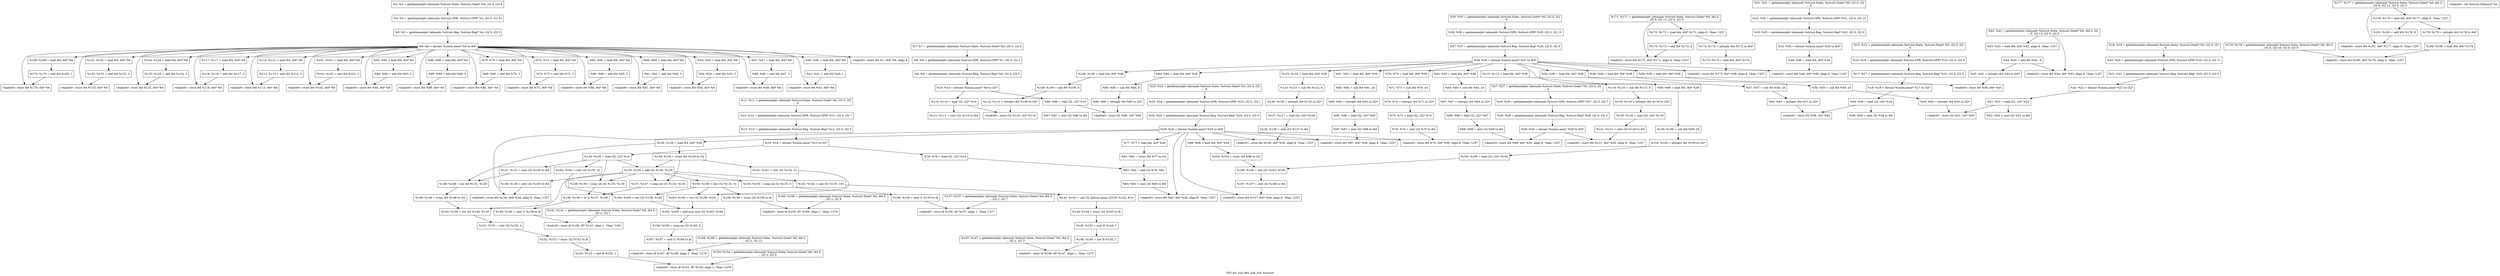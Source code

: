 digraph "CFG for 'sub_660_add_sub' function" {
	label="CFG for 'sub_660_add_sub' function";

	Node0x55e9b0e91bb8 [shape=record,label="{%3:  %3 = getelementptr inbounds %struct.State, %struct.State* %0, i32 0, i32 6}"];
	Node0x55e9b0e91bb8 -> Node0x55e9b0e91c58;
	Node0x55e9b0e91c58 [shape=record,label="{%4:  %4 = getelementptr inbounds %struct.GPR, %struct.GPR* %3, i32 0, i32 33}"];
	Node0x55e9b0e91c58 -> Node0x55e9b0e91d48;
	Node0x55e9b0e91d48 [shape=record,label="{%5:  %5 = getelementptr inbounds %struct.Reg, %struct.Reg* %4, i32 0, i32 0}"];
	Node0x55e9b0e91d48 -> Node0x55e9b0e91b28;
	Node0x55e9b0e91b28 [shape=record,label="{%6:  %6 = bitcast %union.anon* %5 to i64*}"];
	Node0x55e9b0e91b28 -> Node0x55e9b0e9eb70;
	Node0x55e9b0e91b28 -> Node0x55e9b0e9ea78;
	Node0x55e9b0e91b28 -> Node0x55e9b0e9ab60;
	Node0x55e9b0e91b28 -> Node0x55e9b0e9aa68;
	Node0x55e9b0e91b28 -> Node0x55e9b0e9cc50;
	Node0x55e9b0e91b28 -> Node0x55e9b0e9cb58;
	Node0x55e9b0e91b28 -> Node0x55e9b0e9c870;
	Node0x55e9b0e91b28 -> Node0x55e9b0e9c778;
	Node0x55e9b0e91b28 -> Node0x55e9b0e9c550;
	Node0x55e9b0e91b28 -> Node0x55e9b0e9c458;
	Node0x55e9b0e91b28 -> Node0x55e9b0e9bfd0;
	Node0x55e9b0e91b28 -> Node0x55e9b0e9bed8;
	Node0x55e9b0e91b28 -> Node0x55e9b0e9bb90;
	Node0x55e9b0e91b28 -> Node0x55e9b0e9ba98;
	Node0x55e9b0e91b28 -> Node0x55e9b0e9b870;
	Node0x55e9b0e91b28 -> Node0x55e9b0e9b778;
	Node0x55e9b0e91b28 -> Node0x55e9b0e9b3b0;
	Node0x55e9b0e91b28 -> Node0x55e9b0e9b2b8;
	Node0x55e9b0e91b28 -> Node0x55e9b0e9aff0;
	Node0x55e9b0e91b28 -> Node0x55e9b0e9aef8;
	Node0x55e9b0e91b28 -> Node0x55e9b0e995a0;
	Node0x55e9b0e91b28 -> Node0x55e9b0e994a8;
	Node0x55e9b0e91b28 -> Node0x55e9b0e9a6a0;
	Node0x55e9b0e91b28 -> Node0x55e9b0e9a5a8;
	Node0x55e9b0e91b28 -> Node0x55e9b0e9a2c0;
	Node0x55e9b0e91b28 -> Node0x55e9b0e9a1c8;
	Node0x55e9b0e91b28 -> Node0x55e9b0e99f40;
	Node0x55e9b0e91b28 -> Node0x55e9b0e99e48;
	Node0x55e9b0e91b28 -> Node0x55e9b0e99a50;
	Node0x55e9b0e91b28 -> Node0x55e9b0e99958;
	Node0x55e9b0e91b28 -> Node0x55e9b0e91dd0;
	Node0x55e9b0e91dd0 [shape=record,label="{\<badref\>:  store i64 %1, i64* %6, align 8}"];
	Node0x55e9b0e91e68 [shape=record,label="{%7:  %7 = getelementptr inbounds %struct.State, %struct.State* %0, i32 0, i32 6}"];
	Node0x55e9b0e91e68 -> Node0x55e9b0e91f08;
	Node0x55e9b0e91f08 [shape=record,label="{%8:  %8 = getelementptr inbounds %struct.GPR, %struct.GPR* %7, i32 0, i32 1}"];
	Node0x55e9b0e91f08 -> Node0x55e9b0e92038;
	Node0x55e9b0e92038 [shape=record,label="{%9:  %9 = getelementptr inbounds %struct.Reg, %struct.Reg* %8, i32 0, i32 0}"];
	Node0x55e9b0e92038 -> Node0x55e9b0e920a8;
	Node0x55e9b0e920a8 [shape=record,label="{%10:  %10 = bitcast %union.anon* %9 to i32*}"];
	Node0x55e9b0e920a8 -> Node0x55e9b0e9c398;
	Node0x55e9b0e920a8 -> Node0x55e9b0e9b6b8;
	Node0x55e9b0e92138 [shape=record,label="{%11:  %11 = getelementptr inbounds %struct.State, %struct.State* %0, i32 0, i32\l... 6}"];
	Node0x55e9b0e92138 -> Node0x55e9b0e921d8;
	Node0x55e9b0e921d8 [shape=record,label="{%12:  %12 = getelementptr inbounds %struct.GPR, %struct.GPR* %11, i32 0, i32 7}"];
	Node0x55e9b0e921d8 -> Node0x55e9b0e92278;
	Node0x55e9b0e92278 [shape=record,label="{%13:  %13 = getelementptr inbounds %struct.Reg, %struct.Reg* %12, i32 0, i32 0}"];
	Node0x55e9b0e92278 -> Node0x55e9b0e922e8;
	Node0x55e9b0e922e8 [shape=record,label="{%14:  %14 = bitcast %union.anon* %13 to i32*}"];
	Node0x55e9b0e922e8 -> Node0x55e9b0e9a9a8;
	Node0x55e9b0e922e8 -> Node0x55e9b0e9b258;
	Node0x55e9b0e92378 [shape=record,label="{%15:  %15 = getelementptr inbounds %struct.State, %struct.State* %0, i32 0, i32\l... 6}"];
	Node0x55e9b0e92378 -> Node0x55e9b0e92418;
	Node0x55e9b0e92418 [shape=record,label="{%16:  %16 = getelementptr inbounds %struct.GPR, %struct.GPR* %15, i32 0, i32 9}"];
	Node0x55e9b0e92418 -> Node0x55e9b0e925c8;
	Node0x55e9b0e925c8 [shape=record,label="{%17:  %17 = getelementptr inbounds %struct.Reg, %struct.Reg* %16, i32 0, i32 0}"];
	Node0x55e9b0e925c8 -> Node0x55e9b0e92638;
	Node0x55e9b0e92638 [shape=record,label="{%18:  %18 = bitcast %union.anon* %17 to i32*}"];
	Node0x55e9b0e92638 -> Node0x55e9b0e9a4e8;
	Node0x55e9b0e926c8 [shape=record,label="{%19:  %19 = getelementptr inbounds %struct.State, %struct.State* %0, i32 0, i32\l... 6}"];
	Node0x55e9b0e926c8 -> Node0x55e9b0e98dd8;
	Node0x55e9b0e98dd8 [shape=record,label="{%20:  %20 = getelementptr inbounds %struct.GPR, %struct.GPR* %19, i32 0, i32 11}"];
	Node0x55e9b0e98dd8 -> Node0x55e9b0e98e78;
	Node0x55e9b0e98e78 [shape=record,label="{%21:  %21 = getelementptr inbounds %struct.Reg, %struct.Reg* %20, i32 0, i32 0}"];
	Node0x55e9b0e98e78 -> Node0x55e9b0e91f78;
	Node0x55e9b0e91f78 [shape=record,label="{%22:  %22 = bitcast %union.anon* %21 to i32*}"];
	Node0x55e9b0e91f78 -> Node0x55e9b0e9a108;
	Node0x55e9b0e98f18 [shape=record,label="{%23:  %23 = getelementptr inbounds %struct.State, %struct.State* %0, i32 0, i32\l... 6}"];
	Node0x55e9b0e98f18 -> Node0x55e9b0e98fb8;
	Node0x55e9b0e98fb8 [shape=record,label="{%24:  %24 = getelementptr inbounds %struct.GPR, %struct.GPR* %23, i32 0, i32 1}"];
	Node0x55e9b0e98fb8 -> Node0x55e9b0e99058;
	Node0x55e9b0e99058 [shape=record,label="{%25:  %25 = getelementptr inbounds %struct.Reg, %struct.Reg* %24, i32 0, i32 0}"];
	Node0x55e9b0e99058 -> Node0x55e9b0e990c8;
	Node0x55e9b0e990c8 [shape=record,label="{%26:  %26 = bitcast %union.anon* %25 to i64*}"];
	Node0x55e9b0e990c8 -> Node0x55e9b0e9d660;
	Node0x55e9b0e990c8 -> Node0x55e9b0e9a948;
	Node0x55e9b0e990c8 -> Node0x55e9b0e9a8e0;
	Node0x55e9b0e990c8 -> Node0x55e9b0e9c250;
	Node0x55e9b0e990c8 -> Node0x55e9b0e9bd98;
	Node0x55e9b0e990c8 -> Node0x55e9b0e9bd30;
	Node0x55e9b0e990c8 -> Node0x55e9b0e9b570;
	Node0x55e9b0e990c8 -> Node0x55e9b0e9b1f8;
	Node0x55e9b0e990c8 -> Node0x55e9b0e9b190;
	Node0x55e9b0e99158 [shape=record,label="{%27:  %27 = getelementptr inbounds %struct.State, %struct.State* %0, i32 0, i32\l... 6}"];
	Node0x55e9b0e99158 -> Node0x55e9b0e991f8;
	Node0x55e9b0e991f8 [shape=record,label="{%28:  %28 = getelementptr inbounds %struct.GPR, %struct.GPR* %27, i32 0, i32 7}"];
	Node0x55e9b0e991f8 -> Node0x55e9b0e99298;
	Node0x55e9b0e99298 [shape=record,label="{%29:  %29 = getelementptr inbounds %struct.Reg, %struct.Reg* %28, i32 0, i32 0}"];
	Node0x55e9b0e99298 -> Node0x55e9b0e99308;
	Node0x55e9b0e99308 [shape=record,label="{%30:  %30 = bitcast %union.anon* %29 to i64*}"];
	Node0x55e9b0e99308 -> Node0x55e9b0e9ca10;
	Node0x55e9b0e99308 -> Node0x55e9b0e9adb0;
	Node0x55e9b0e99398 [shape=record,label="{%31:  %31 = getelementptr inbounds %struct.State, %struct.State* %0, i32 0, i32\l... 6}"];
	Node0x55e9b0e99398 -> Node0x55e9b0e99438;
	Node0x55e9b0e99438 [shape=record,label="{%32:  %32 = getelementptr inbounds %struct.GPR, %struct.GPR* %31, i32 0, i32 13}"];
	Node0x55e9b0e99438 -> Node0x55e9b0e924b8;
	Node0x55e9b0e924b8 [shape=record,label="{%33:  %33 = getelementptr inbounds %struct.Reg, %struct.Reg* %32, i32 0, i32 0}"];
	Node0x55e9b0e924b8 -> Node0x55e9b0e92528;
	Node0x55e9b0e92528 [shape=record,label="{%34:  %34 = bitcast %union.anon* %33 to i64*}"];
	Node0x55e9b0e92528 -> Node0x55e9b0e99de8;
	Node0x55e9b0e996e8 [shape=record,label="{%35:  %35 = getelementptr inbounds %struct.State, %struct.State* %0, i32 0, i32\l... 6}"];
	Node0x55e9b0e996e8 -> Node0x55e9b0e99788;
	Node0x55e9b0e99788 [shape=record,label="{%36:  %36 = getelementptr inbounds %struct.GPR, %struct.GPR* %35, i32 0, i32 15}"];
	Node0x55e9b0e99788 -> Node0x55e9b0e99828;
	Node0x55e9b0e99828 [shape=record,label="{%37:  %37 = getelementptr inbounds %struct.Reg, %struct.Reg* %36, i32 0, i32 0}"];
	Node0x55e9b0e99828 -> Node0x55e9b0e99898;
	Node0x55e9b0e99898 [shape=record,label="{%38:  %38 = bitcast %union.anon* %37 to i64*}"];
	Node0x55e9b0e99898 -> Node0x55e9b0e8f8c0;
	Node0x55e9b0e99898 -> Node0x55e9b0e9ca78;
	Node0x55e9b0e99898 -> Node0x55e9b0e9c698;
	Node0x55e9b0e99898 -> Node0x55e9b0e9c2b8;
	Node0x55e9b0e99898 -> Node0x55e9b0e9bdf8;
	Node0x55e9b0e99898 -> Node0x55e9b0e9b9b8;
	Node0x55e9b0e99898 -> Node0x55e9b0e9b5d8;
	Node0x55e9b0e99898 -> Node0x55e9b0e9ae18;
	Node0x55e9b0e99898 -> Node0x55e9b0e9a7e8;
	Node0x55e9b0e99898 -> Node0x55e9b0e9a408;
	Node0x55e9b0e99898 -> Node0x55e9b0e9a028;
	Node0x55e9b0e99898 -> Node0x55e9b0e99fc0;
	Node0x55e9b0e99898 -> Node0x55e9b0e998f8;
	Node0x55e9b0e998f8 [shape=record,label="{%39:  %39 = load i64, i64* %38}"];
	Node0x55e9b0e998f8 -> Node0x55e9b0e99d00;
	Node0x55e9b0e99958 [shape=record,label="{%40:  %40 = load i64, i64* %6}"];
	Node0x55e9b0e99958 -> Node0x55e9b0e999d0;
	Node0x55e9b0e999d0 [shape=record,label="{%41:  %41 = add i64 %40, 1}"];
	Node0x55e9b0e999d0 -> Node0x55e9b0e99a50;
	Node0x55e9b0e99a50 [shape=record,label="{\<badref\>:  store i64 %41, i64* %6}"];
	Node0x55e9b0e99b30 [shape=record,label="{%42:  %42 = getelementptr inbounds %struct.State, %struct.State* %0, i64 0, i32\l... 6, i32 13, i32 0, i32 0}"];
	Node0x55e9b0e99b30 -> Node0x55e9b0e99d80;
	Node0x55e9b0e99b30 -> Node0x55e9b0e99ba8;
	Node0x55e9b0e99ba8 [shape=record,label="{%43:  %43 = load i64, i64* %42, align 8, !tbaa !1257}"];
	Node0x55e9b0e99ba8 -> Node0x55e9b0e99c20;
	Node0x55e9b0e99c20 [shape=record,label="{%44:  %44 = add i64 %43, -8}"];
	Node0x55e9b0e99c20 -> Node0x55e9b0e99d80;
	Node0x55e9b0e99c20 -> Node0x55e9b0e99c88;
	Node0x55e9b0e99c88 [shape=record,label="{%45:  %45 = inttoptr i64 %44 to i64*}"];
	Node0x55e9b0e99c88 -> Node0x55e9b0e99d00;
	Node0x55e9b0e99d00 [shape=record,label="{\<badref\>:  store i64 %39, i64* %45}"];
	Node0x55e9b0e99d80 [shape=record,label="{\<badref\>:  store i64 %44, i64* %42, align 8, !tbaa !1257}"];
	Node0x55e9b0e99de8 [shape=record,label="{%46:  %46 = load i64, i64* %34}"];
	Node0x55e9b0e99de8 -> Node0x55e9b0e99fc0;
	Node0x55e9b0e99e48 [shape=record,label="{%47:  %47 = load i64, i64* %6}"];
	Node0x55e9b0e99e48 -> Node0x55e9b0e99ec0;
	Node0x55e9b0e99ec0 [shape=record,label="{%48:  %48 = add i64 %47, 3}"];
	Node0x55e9b0e99ec0 -> Node0x55e9b0e99f40;
	Node0x55e9b0e99f40 [shape=record,label="{\<badref\>:  store i64 %48, i64* %6}"];
	Node0x55e9b0e99fc0 [shape=record,label="{\<badref\>:  store i64 %46, i64* %38, align 8, !tbaa !1257}"];
	Node0x55e9b0e9a028 [shape=record,label="{%49:  %49 = load i64, i64* %38}"];
	Node0x55e9b0e9a028 -> Node0x55e9b0e9a0a0;
	Node0x55e9b0e9a0a0 [shape=record,label="{%50:  %50 = sub i64 %49, 20}"];
	Node0x55e9b0e9a0a0 -> Node0x55e9b0e9a328;
	Node0x55e9b0e9a108 [shape=record,label="{%51:  %51 = load i32, i32* %22}"];
	Node0x55e9b0e9a108 -> Node0x55e9b0e9a3a0;
	Node0x55e9b0e9a108 -> Node0x55e9b0e9a168;
	Node0x55e9b0e9a168 [shape=record,label="{%52:  %52 = zext i32 %51 to i64}"];
	Node0x55e9b0e9a1c8 [shape=record,label="{%53:  %53 = load i64, i64* %6}"];
	Node0x55e9b0e9a1c8 -> Node0x55e9b0e9a240;
	Node0x55e9b0e9a240 [shape=record,label="{%54:  %54 = add i64 %53, 3}"];
	Node0x55e9b0e9a240 -> Node0x55e9b0e9a2c0;
	Node0x55e9b0e9a2c0 [shape=record,label="{\<badref\>:  store i64 %54, i64* %6}"];
	Node0x55e9b0e9a328 [shape=record,label="{%55:  %55 = inttoptr i64 %50 to i32*}"];
	Node0x55e9b0e9a328 -> Node0x55e9b0e9a3a0;
	Node0x55e9b0e9a3a0 [shape=record,label="{\<badref\>:  store i32 %51, i32* %55}"];
	Node0x55e9b0e9a408 [shape=record,label="{%56:  %56 = load i64, i64* %38}"];
	Node0x55e9b0e9a408 -> Node0x55e9b0e9a480;
	Node0x55e9b0e9a480 [shape=record,label="{%57:  %57 = sub i64 %56, 24}"];
	Node0x55e9b0e9a480 -> Node0x55e9b0e9a708;
	Node0x55e9b0e9a4e8 [shape=record,label="{%58:  %58 = load i32, i32* %18}"];
	Node0x55e9b0e9a4e8 -> Node0x55e9b0e9a780;
	Node0x55e9b0e9a4e8 -> Node0x55e9b0e9a548;
	Node0x55e9b0e9a548 [shape=record,label="{%59:  %59 = zext i32 %58 to i64}"];
	Node0x55e9b0e9a5a8 [shape=record,label="{%60:  %60 = load i64, i64* %6}"];
	Node0x55e9b0e9a5a8 -> Node0x55e9b0e9a620;
	Node0x55e9b0e9a620 [shape=record,label="{%61:  %61 = add i64 %60, 3}"];
	Node0x55e9b0e9a620 -> Node0x55e9b0e9a6a0;
	Node0x55e9b0e9a6a0 [shape=record,label="{\<badref\>:  store i64 %61, i64* %6}"];
	Node0x55e9b0e9a708 [shape=record,label="{%62:  %62 = inttoptr i64 %57 to i32*}"];
	Node0x55e9b0e9a708 -> Node0x55e9b0e9a780;
	Node0x55e9b0e9a780 [shape=record,label="{\<badref\>:  store i32 %58, i32* %62}"];
	Node0x55e9b0e9a7e8 [shape=record,label="{%63:  %63 = load i64, i64* %38}"];
	Node0x55e9b0e9a7e8 -> Node0x55e9b0e9a860;
	Node0x55e9b0e9a860 [shape=record,label="{%64:  %64 = sub i64 %63, 20}"];
	Node0x55e9b0e9a860 -> Node0x55e9b0e99608;
	Node0x55e9b0e994a8 [shape=record,label="{%65:  %65 = load i64, i64* %6}"];
	Node0x55e9b0e994a8 -> Node0x55e9b0e99520;
	Node0x55e9b0e99520 [shape=record,label="{%66:  %66 = add i64 %65, 3}"];
	Node0x55e9b0e99520 -> Node0x55e9b0e995a0;
	Node0x55e9b0e995a0 [shape=record,label="{\<badref\>:  store i64 %66, i64* %6}"];
	Node0x55e9b0e99608 [shape=record,label="{%67:  %67 = inttoptr i64 %64 to i32*}"];
	Node0x55e9b0e99608 -> Node0x55e9b0e9acd8;
	Node0x55e9b0e9acd8 [shape=record,label="{%68:  %68 = load i32, i32* %67}"];
	Node0x55e9b0e9acd8 -> Node0x55e9b0e9ad38;
	Node0x55e9b0e9ad38 [shape=record,label="{%69:  %69 = zext i32 %68 to i64}"];
	Node0x55e9b0e9ad38 -> Node0x55e9b0e9adb0;
	Node0x55e9b0e9adb0 [shape=record,label="{\<badref\>:  store i64 %69, i64* %30, align 8, !tbaa !1257}"];
	Node0x55e9b0e9ae18 [shape=record,label="{%70:  %70 = load i64, i64* %38}"];
	Node0x55e9b0e9ae18 -> Node0x55e9b0e9ae90;
	Node0x55e9b0e9ae90 [shape=record,label="{%71:  %71 = sub i64 %70, 24}"];
	Node0x55e9b0e9ae90 -> Node0x55e9b0e9b058;
	Node0x55e9b0e9aef8 [shape=record,label="{%72:  %72 = load i64, i64* %6}"];
	Node0x55e9b0e9aef8 -> Node0x55e9b0e9af70;
	Node0x55e9b0e9af70 [shape=record,label="{%73:  %73 = add i64 %72, 3}"];
	Node0x55e9b0e9af70 -> Node0x55e9b0e9aff0;
	Node0x55e9b0e9aff0 [shape=record,label="{\<badref\>:  store i64 %73, i64* %6}"];
	Node0x55e9b0e9b058 [shape=record,label="{%74:  %74 = inttoptr i64 %71 to i32*}"];
	Node0x55e9b0e9b058 -> Node0x55e9b0e9b0b8;
	Node0x55e9b0e9b0b8 [shape=record,label="{%75:  %75 = load i32, i32* %74}"];
	Node0x55e9b0e9b0b8 -> Node0x55e9b0e9b118;
	Node0x55e9b0e9b118 [shape=record,label="{%76:  %76 = zext i32 %75 to i64}"];
	Node0x55e9b0e9b118 -> Node0x55e9b0e9b190;
	Node0x55e9b0e9b190 [shape=record,label="{\<badref\>:  store i64 %76, i64* %26, align 8, !tbaa !1257}"];
	Node0x55e9b0e9b1f8 [shape=record,label="{%77:  %77 = load i64, i64* %26}"];
	Node0x55e9b0e9b1f8 -> Node0x55e9b0e9b418;
	Node0x55e9b0e9b258 [shape=record,label="{%78:  %78 = load i32, i32* %14}"];
	Node0x55e9b0e9b258 -> Node0x55e9b0e9b490;
	Node0x55e9b0e9b2b8 [shape=record,label="{%79:  %79 = load i64, i64* %6}"];
	Node0x55e9b0e9b2b8 -> Node0x55e9b0e9b330;
	Node0x55e9b0e9b330 [shape=record,label="{%80:  %80 = add i64 %79, 2}"];
	Node0x55e9b0e9b330 -> Node0x55e9b0e9b3b0;
	Node0x55e9b0e9b3b0 [shape=record,label="{\<badref\>:  store i64 %80, i64* %6}"];
	Node0x55e9b0e9b418 [shape=record,label="{%81:  %81 = trunc i64 %77 to i32}"];
	Node0x55e9b0e9b418 -> Node0x55e9b0e9b490;
	Node0x55e9b0e9b490 [shape=record,label="{%82:  %82 = add i32 %78, %81}"];
	Node0x55e9b0e9b490 -> Node0x55e9b0e9b4f8;
	Node0x55e9b0e9b4f8 [shape=record,label="{%83:  %83 = zext i32 %82 to i64}"];
	Node0x55e9b0e9b4f8 -> Node0x55e9b0e9b570;
	Node0x55e9b0e9b570 [shape=record,label="{\<badref\>:  store i64 %83, i64* %26, align 8, !tbaa !1257}"];
	Node0x55e9b0e9b5d8 [shape=record,label="{%84:  %84 = load i64, i64* %38}"];
	Node0x55e9b0e9b5d8 -> Node0x55e9b0e9b650;
	Node0x55e9b0e9b650 [shape=record,label="{%85:  %85 = sub i64 %84, 8}"];
	Node0x55e9b0e9b650 -> Node0x55e9b0e9b8d8;
	Node0x55e9b0e9b6b8 [shape=record,label="{%86:  %86 = load i32, i32* %10}"];
	Node0x55e9b0e9b6b8 -> Node0x55e9b0e9b950;
	Node0x55e9b0e9b6b8 -> Node0x55e9b0e9b718;
	Node0x55e9b0e9b718 [shape=record,label="{%87:  %87 = zext i32 %86 to i64}"];
	Node0x55e9b0e9b778 [shape=record,label="{%88:  %88 = load i64, i64* %6}"];
	Node0x55e9b0e9b778 -> Node0x55e9b0e9b7f0;
	Node0x55e9b0e9b7f0 [shape=record,label="{%89:  %89 = add i64 %88, 3}"];
	Node0x55e9b0e9b7f0 -> Node0x55e9b0e9b870;
	Node0x55e9b0e9b870 [shape=record,label="{\<badref\>:  store i64 %89, i64* %6}"];
	Node0x55e9b0e9b8d8 [shape=record,label="{%90:  %90 = inttoptr i64 %85 to i32*}"];
	Node0x55e9b0e9b8d8 -> Node0x55e9b0e9b950;
	Node0x55e9b0e9b950 [shape=record,label="{\<badref\>:  store i32 %86, i32* %90}"];
	Node0x55e9b0e9b9b8 [shape=record,label="{%91:  %91 = load i64, i64* %38}"];
	Node0x55e9b0e9b9b8 -> Node0x55e9b0e9ba30;
	Node0x55e9b0e9ba30 [shape=record,label="{%92:  %92 = sub i64 %91, 20}"];
	Node0x55e9b0e9ba30 -> Node0x55e9b0e9bbf8;
	Node0x55e9b0e9ba98 [shape=record,label="{%93:  %93 = load i64, i64* %6}"];
	Node0x55e9b0e9ba98 -> Node0x55e9b0e9bb10;
	Node0x55e9b0e9bb10 [shape=record,label="{%94:  %94 = add i64 %93, 3}"];
	Node0x55e9b0e9bb10 -> Node0x55e9b0e9bb90;
	Node0x55e9b0e9bb90 [shape=record,label="{\<badref\>:  store i64 %94, i64* %6}"];
	Node0x55e9b0e9bbf8 [shape=record,label="{%95:  %95 = inttoptr i64 %92 to i32*}"];
	Node0x55e9b0e9bbf8 -> Node0x55e9b0e9bc58;
	Node0x55e9b0e9bc58 [shape=record,label="{%96:  %96 = load i32, i32* %95}"];
	Node0x55e9b0e9bc58 -> Node0x55e9b0e9bcb8;
	Node0x55e9b0e9bcb8 [shape=record,label="{%97:  %97 = zext i32 %96 to i64}"];
	Node0x55e9b0e9bcb8 -> Node0x55e9b0e9bd30;
	Node0x55e9b0e9bd30 [shape=record,label="{\<badref\>:  store i64 %97, i64* %26, align 8, !tbaa !1257}"];
	Node0x55e9b0e9bd98 [shape=record,label="{%98:  %98 = load i64, i64* %26}"];
	Node0x55e9b0e9bd98 -> Node0x55e9b0e9c038;
	Node0x55e9b0e9bdf8 [shape=record,label="{%99:  %99 = load i64, i64* %38}"];
	Node0x55e9b0e9bdf8 -> Node0x55e9b0e9be70;
	Node0x55e9b0e9be70 [shape=record,label="{%100:  %100 = sub i64 %99, 24}"];
	Node0x55e9b0e9be70 -> Node0x55e9b0e9c098;
	Node0x55e9b0e9bed8 [shape=record,label="{%101:  %101 = load i64, i64* %6}"];
	Node0x55e9b0e9bed8 -> Node0x55e9b0e9bf50;
	Node0x55e9b0e9bf50 [shape=record,label="{%102:  %102 = add i64 %101, 3}"];
	Node0x55e9b0e9bf50 -> Node0x55e9b0e9bfd0;
	Node0x55e9b0e9bfd0 [shape=record,label="{\<badref\>:  store i64 %102, i64* %6}"];
	Node0x55e9b0e9c038 [shape=record,label="{%103:  %103 = trunc i64 %98 to i32}"];
	Node0x55e9b0e9c038 -> Node0x55e9b0e9c170;
	Node0x55e9b0e9c098 [shape=record,label="{%104:  %104 = inttoptr i64 %100 to i32*}"];
	Node0x55e9b0e9c098 -> Node0x55e9b0e9c0f8;
	Node0x55e9b0e9c0f8 [shape=record,label="{%105:  %105 = load i32, i32* %104}"];
	Node0x55e9b0e9c0f8 -> Node0x55e9b0e9c170;
	Node0x55e9b0e9c170 [shape=record,label="{%106:  %106 = sub i32 %103, %105}"];
	Node0x55e9b0e9c170 -> Node0x55e9b0e9c1d8;
	Node0x55e9b0e9c1d8 [shape=record,label="{%107:  %107 = zext i32 %106 to i64}"];
	Node0x55e9b0e9c1d8 -> Node0x55e9b0e9c250;
	Node0x55e9b0e9c250 [shape=record,label="{\<badref\>:  store i64 %107, i64* %26, align 8, !tbaa !1257}"];
	Node0x55e9b0e9c2b8 [shape=record,label="{%108:  %108 = load i64, i64* %38}"];
	Node0x55e9b0e9c2b8 -> Node0x55e9b0e9c330;
	Node0x55e9b0e9c330 [shape=record,label="{%109:  %109 = sub i64 %108, 4}"];
	Node0x55e9b0e9c330 -> Node0x55e9b0e9c5b8;
	Node0x55e9b0e9c398 [shape=record,label="{%110:  %110 = load i32, i32* %10}"];
	Node0x55e9b0e9c398 -> Node0x55e9b0e9c630;
	Node0x55e9b0e9c398 -> Node0x55e9b0e9c3f8;
	Node0x55e9b0e9c3f8 [shape=record,label="{%111:  %111 = zext i32 %110 to i64}"];
	Node0x55e9b0e9c458 [shape=record,label="{%112:  %112 = load i64, i64* %6}"];
	Node0x55e9b0e9c458 -> Node0x55e9b0e9c4d0;
	Node0x55e9b0e9c4d0 [shape=record,label="{%113:  %113 = add i64 %112, 3}"];
	Node0x55e9b0e9c4d0 -> Node0x55e9b0e9c550;
	Node0x55e9b0e9c550 [shape=record,label="{\<badref\>:  store i64 %113, i64* %6}"];
	Node0x55e9b0e9c5b8 [shape=record,label="{%114:  %114 = inttoptr i64 %109 to i32*}"];
	Node0x55e9b0e9c5b8 -> Node0x55e9b0e9c630;
	Node0x55e9b0e9c630 [shape=record,label="{\<badref\>:  store i32 %110, i32* %114}"];
	Node0x55e9b0e9c698 [shape=record,label="{%115:  %115 = load i64, i64* %38}"];
	Node0x55e9b0e9c698 -> Node0x55e9b0e9c710;
	Node0x55e9b0e9c710 [shape=record,label="{%116:  %116 = sub i64 %115, 8}"];
	Node0x55e9b0e9c710 -> Node0x55e9b0e9c8d8;
	Node0x55e9b0e9c778 [shape=record,label="{%117:  %117 = load i64, i64* %6}"];
	Node0x55e9b0e9c778 -> Node0x55e9b0e9c7f0;
	Node0x55e9b0e9c7f0 [shape=record,label="{%118:  %118 = add i64 %117, 3}"];
	Node0x55e9b0e9c7f0 -> Node0x55e9b0e9c870;
	Node0x55e9b0e9c870 [shape=record,label="{\<badref\>:  store i64 %118, i64* %6}"];
	Node0x55e9b0e9c8d8 [shape=record,label="{%119:  %119 = inttoptr i64 %116 to i32*}"];
	Node0x55e9b0e9c8d8 -> Node0x55e9b0e9c938;
	Node0x55e9b0e9c938 [shape=record,label="{%120:  %120 = load i32, i32* %119}"];
	Node0x55e9b0e9c938 -> Node0x55e9b0e9c998;
	Node0x55e9b0e9c998 [shape=record,label="{%121:  %121 = zext i32 %120 to i64}"];
	Node0x55e9b0e9c998 -> Node0x55e9b0e9ca10;
	Node0x55e9b0e9ca10 [shape=record,label="{\<badref\>:  store i64 %121, i64* %30, align 8, !tbaa !1257}"];
	Node0x55e9b0e9ca78 [shape=record,label="{%122:  %122 = load i64, i64* %38}"];
	Node0x55e9b0e9ca78 -> Node0x55e9b0e9caf0;
	Node0x55e9b0e9caf0 [shape=record,label="{%123:  %123 = sub i64 %122, 4}"];
	Node0x55e9b0e9caf0 -> Node0x55e9b0e9ccb8;
	Node0x55e9b0e9cb58 [shape=record,label="{%124:  %124 = load i64, i64* %6}"];
	Node0x55e9b0e9cb58 -> Node0x55e9b0e9cbd0;
	Node0x55e9b0e9cbd0 [shape=record,label="{%125:  %125 = add i64 %124, 3}"];
	Node0x55e9b0e9cbd0 -> Node0x55e9b0e9cc50;
	Node0x55e9b0e9cc50 [shape=record,label="{\<badref\>:  store i64 %125, i64* %6}"];
	Node0x55e9b0e9ccb8 [shape=record,label="{%126:  %126 = inttoptr i64 %123 to i32*}"];
	Node0x55e9b0e9ccb8 -> Node0x55e9b0e9cd18;
	Node0x55e9b0e9cd18 [shape=record,label="{%127:  %127 = load i32, i32* %126}"];
	Node0x55e9b0e9cd18 -> Node0x55e9b0e9cd78;
	Node0x55e9b0e9cd78 [shape=record,label="{%128:  %128 = zext i32 %127 to i64}"];
	Node0x55e9b0e9cd78 -> Node0x55e9b0e9a8e0;
	Node0x55e9b0e9a8e0 [shape=record,label="{\<badref\>:  store i64 %128, i64* %26, align 8, !tbaa !1257}"];
	Node0x55e9b0e9a948 [shape=record,label="{%129:  %129 = load i64, i64* %26}"];
	Node0x55e9b0e9a948 -> Node0x55e9b0e9ddb0;
	Node0x55e9b0e9a948 -> Node0x55e9b0e9abc8;
	Node0x55e9b0e9a9a8 [shape=record,label="{%130:  %130 = load i32, i32* %14}"];
	Node0x55e9b0e9a9a8 -> Node0x55e9b0e9e670;
	Node0x55e9b0e9a9a8 -> Node0x55e9b0e9d760;
	Node0x55e9b0e9a9a8 -> Node0x55e9b0e9ac40;
	Node0x55e9b0e9a9a8 -> Node0x55e9b0e9aa08;
	Node0x55e9b0e9aa08 [shape=record,label="{%131:  %131 = zext i32 %130 to i64}"];
	Node0x55e9b0e9aa08 -> Node0x55e9b0e9ddb0;
	Node0x55e9b0e9aa68 [shape=record,label="{%132:  %132 = load i64, i64* %6}"];
	Node0x55e9b0e9aa68 -> Node0x55e9b0e9aae0;
	Node0x55e9b0e9aae0 [shape=record,label="{%133:  %133 = add i64 %132, 2}"];
	Node0x55e9b0e9aae0 -> Node0x55e9b0e9ab60;
	Node0x55e9b0e9ab60 [shape=record,label="{\<badref\>:  store i64 %133, i64* %6}"];
	Node0x55e9b0e9abc8 [shape=record,label="{%134:  %134 = trunc i64 %129 to i32}"];
	Node0x55e9b0e9abc8 -> Node0x55e9b0e9e5f0;
	Node0x55e9b0e9abc8 -> Node0x55e9b0e9d6e0;
	Node0x55e9b0e9abc8 -> Node0x55e9b0e9ac40;
	Node0x55e9b0e9ac40 [shape=record,label="{%135:  %135 = add i32 %130, %134}"];
	Node0x55e9b0e9ac40 -> Node0x55e9b0e9e3d0;
	Node0x55e9b0e9ac40 -> Node0x55e9b0e9e1b0;
	Node0x55e9b0e9ac40 -> Node0x55e9b0e9de90;
	Node0x55e9b0e9ac40 -> Node0x55e9b0e9da00;
	Node0x55e9b0e9ac40 -> Node0x55e9b0e9d760;
	Node0x55e9b0e9ac40 -> Node0x55e9b0e9d6e0;
	Node0x55e9b0e9ac40 -> Node0x55e9b0e9d5e8;
	Node0x55e9b0e9d5e8 [shape=record,label="{%136:  %136 = zext i32 %135 to i64}"];
	Node0x55e9b0e9d5e8 -> Node0x55e9b0e9d660;
	Node0x55e9b0e9d660 [shape=record,label="{\<badref\>:  store i64 %136, i64* %26, align 8, !tbaa !1257}"];
	Node0x55e9b0e9d6e0 [shape=record,label="{%137:  %137 = icmp ult i32 %135, %134}"];
	Node0x55e9b0e9d6e0 -> Node0x55e9b0e9d7e0;
	Node0x55e9b0e9d760 [shape=record,label="{%138:  %138 = icmp ult i32 %135, %130}"];
	Node0x55e9b0e9d760 -> Node0x55e9b0e9d7e0;
	Node0x55e9b0e9d7e0 [shape=record,label="{%139:  %139 = or i1 %137, %138}"];
	Node0x55e9b0e9d7e0 -> Node0x55e9b0e9d848;
	Node0x55e9b0e9d848 [shape=record,label="{%140:  %140 = zext i1 %139 to i8}"];
	Node0x55e9b0e9d848 -> Node0x55e9b0e9d980;
	Node0x55e9b0e9d8f0 [shape=record,label="{%141:  %141 = getelementptr inbounds %struct.State, %struct.State* %0, i64 0,\l... i32 2, i32 1}"];
	Node0x55e9b0e9d8f0 -> Node0x55e9b0e9d980;
	Node0x55e9b0e9d980 [shape=record,label="{\<badref\>:  store i8 %140, i8* %141, align 1, !tbaa !1261}"];
	Node0x55e9b0e9da00 [shape=record,label="{%142:  %142 = and i32 %135, 255}"];
	Node0x55e9b0e9da00 -> Node0x55e9b0e9da80;
	Node0x55e9b0e9da80 [shape=record,label="{%143:  %143 = call i32 @llvm.ctpop.i32(i32 %142) #14}"];
	Node0x55e9b0e9da80 -> Node0x55e9b0e9daf8;
	Node0x55e9b0e9daf8 [shape=record,label="{%144:  %144 = trunc i32 %143 to i8}"];
	Node0x55e9b0e9daf8 -> Node0x55e9b0e9db70;
	Node0x55e9b0e9db70 [shape=record,label="{%145:  %145 = and i8 %144, 1}"];
	Node0x55e9b0e9db70 -> Node0x55e9b0e9dbf0;
	Node0x55e9b0e9dbf0 [shape=record,label="{%146:  %146 = xor i8 %145, 1}"];
	Node0x55e9b0e9dbf0 -> Node0x55e9b0e9dd30;
	Node0x55e9b0e9dca0 [shape=record,label="{%147:  %147 = getelementptr inbounds %struct.State, %struct.State* %0, i64 0,\l... i32 2, i32 3}"];
	Node0x55e9b0e9dca0 -> Node0x55e9b0e9dd30;
	Node0x55e9b0e9dd30 [shape=record,label="{\<badref\>:  store i8 %146, i8* %147, align 1, !tbaa !1275}"];
	Node0x55e9b0e9ddb0 [shape=record,label="{%148:  %148 = xor i64 %131, %129}"];
	Node0x55e9b0e9ddb0 -> Node0x55e9b0e9de18;
	Node0x55e9b0e9de18 [shape=record,label="{%149:  %149 = trunc i64 %148 to i32}"];
	Node0x55e9b0e9de18 -> Node0x55e9b0e9de90;
	Node0x55e9b0e9de90 [shape=record,label="{%150:  %150 = xor i32 %149, %135}"];
	Node0x55e9b0e9de90 -> Node0x55e9b0e9df10;
	Node0x55e9b0e9df10 [shape=record,label="{%151:  %151 = lshr i32 %150, 4}"];
	Node0x55e9b0e9df10 -> Node0x55e9b0e9df78;
	Node0x55e9b0e9df78 [shape=record,label="{%152:  %152 = trunc i32 %151 to i8}"];
	Node0x55e9b0e9df78 -> Node0x55e9b0e9dff0;
	Node0x55e9b0e9dff0 [shape=record,label="{%153:  %153 = and i8 %152, 1}"];
	Node0x55e9b0e9dff0 -> Node0x55e9b0e9e130;
	Node0x55e9b0e9e0a0 [shape=record,label="{%154:  %154 = getelementptr inbounds %struct.State, %struct.State* %0, i64 0,\l... i32 2, i32 5}"];
	Node0x55e9b0e9e0a0 -> Node0x55e9b0e9e130;
	Node0x55e9b0e9e130 [shape=record,label="{\<badref\>:  store i8 %153, i8* %154, align 1, !tbaa !1276}"];
	Node0x55e9b0e9e1b0 [shape=record,label="{%155:  %155 = icmp eq i32 %135, 0}"];
	Node0x55e9b0e9e1b0 -> Node0x55e9b0e9e218;
	Node0x55e9b0e9e218 [shape=record,label="{%156:  %156 = zext i1 %155 to i8}"];
	Node0x55e9b0e9e218 -> Node0x55e9b0e9e350;
	Node0x55e9b0e9e2c0 [shape=record,label="{%157:  %157 = getelementptr inbounds %struct.State, %struct.State* %0, i64 0,\l... i32 2, i32 7}"];
	Node0x55e9b0e9e2c0 -> Node0x55e9b0e9e350;
	Node0x55e9b0e9e350 [shape=record,label="{\<badref\>:  store i8 %156, i8* %157, align 1, !tbaa !1277}"];
	Node0x55e9b0e9e3d0 [shape=record,label="{%158:  %158 = lshr i32 %135, 31}"];
	Node0x55e9b0e9e3d0 -> Node0x55e9b0e9e770;
	Node0x55e9b0e9e3d0 -> Node0x55e9b0e9e6f0;
	Node0x55e9b0e9e3d0 -> Node0x55e9b0e9e438;
	Node0x55e9b0e9e438 [shape=record,label="{%159:  %159 = trunc i32 %158 to i8}"];
	Node0x55e9b0e9e438 -> Node0x55e9b0e9e570;
	Node0x55e9b0e9e4e0 [shape=record,label="{%160:  %160 = getelementptr inbounds %struct.State, %struct.State* %0, i64 0,\l... i32 2, i32 9}"];
	Node0x55e9b0e9e4e0 -> Node0x55e9b0e9e570;
	Node0x55e9b0e9e570 [shape=record,label="{\<badref\>:  store i8 %159, i8* %160, align 1, !tbaa !1278}"];
	Node0x55e9b0e9e5f0 [shape=record,label="{%161:  %161 = lshr i32 %134, 31}"];
	Node0x55e9b0e9e5f0 -> Node0x55e9b0e9e6f0;
	Node0x55e9b0e9e670 [shape=record,label="{%162:  %162 = lshr i32 %130, 31}"];
	Node0x55e9b0e9e670 -> Node0x55e9b0e9e770;
	Node0x55e9b0e9e6f0 [shape=record,label="{%163:  %163 = xor i32 %158, %161}"];
	Node0x55e9b0e9e6f0 -> Node0x55e9b0e9e7f0;
	Node0x55e9b0e9e770 [shape=record,label="{%164:  %164 = xor i32 %158, %162}"];
	Node0x55e9b0e9e770 -> Node0x55e9b0e9e7f0;
	Node0x55e9b0e9e7f0 [shape=record,label="{%165:  %165 = add nuw nsw i32 %163, %164}"];
	Node0x55e9b0e9e7f0 -> Node0x55e9b0e9e870;
	Node0x55e9b0e9e870 [shape=record,label="{%166:  %166 = icmp eq i32 %165, 2}"];
	Node0x55e9b0e9e870 -> Node0x55e9b0e9e8d8;
	Node0x55e9b0e9e8d8 [shape=record,label="{%167:  %167 = zext i1 %166 to i8}"];
	Node0x55e9b0e9e8d8 -> Node0x55e9b0e9ea10;
	Node0x55e9b0e9e980 [shape=record,label="{%168:  %168 = getelementptr inbounds %struct.State, %struct.State* %0, i64 0,\l... i32 2, i32 13}"];
	Node0x55e9b0e9e980 -> Node0x55e9b0e9ea10;
	Node0x55e9b0e9ea10 [shape=record,label="{\<badref\>:  store i8 %167, i8* %168, align 1, !tbaa !1279}"];
	Node0x55e9b0e9ea78 [shape=record,label="{%169:  %169 = load i64, i64* %6}"];
	Node0x55e9b0e9ea78 -> Node0x55e9b0e9eaf0;
	Node0x55e9b0e9eaf0 [shape=record,label="{%170:  %170 = add i64 %169, 1}"];
	Node0x55e9b0e9eaf0 -> Node0x55e9b0e9eb70;
	Node0x55e9b0e9eb70 [shape=record,label="{\<badref\>:  store i64 %170, i64* %6}"];
	Node0x55e9b0e9ec50 [shape=record,label="{%171:  %171 = getelementptr inbounds %struct.State, %struct.State* %0, i64 0,\l... i32 6, i32 13, i32 0, i32 0}"];
	Node0x55e9b0e9ec50 -> Node0x55e9b0e8f940;
	Node0x55e9b0e9ec50 -> Node0x55e9b0e9ecc8;
	Node0x55e9b0e9ecc8 [shape=record,label="{%172:  %172 = load i64, i64* %171, align 8, !tbaa !1257}"];
	Node0x55e9b0e9ecc8 -> Node0x55e9b0e8f7e8;
	Node0x55e9b0e9ecc8 -> Node0x55e9b0e8f780;
	Node0x55e9b0e8f780 [shape=record,label="{%173:  %173 = add i64 %172, 8}"];
	Node0x55e9b0e8f780 -> Node0x55e9b0e8f940;
	Node0x55e9b0e8f7e8 [shape=record,label="{%174:  %174 = inttoptr i64 %172 to i64*}"];
	Node0x55e9b0e8f7e8 -> Node0x55e9b0e8f848;
	Node0x55e9b0e8f848 [shape=record,label="{%175:  %175 = load i64, i64* %174}"];
	Node0x55e9b0e8f848 -> Node0x55e9b0e8f8c0;
	Node0x55e9b0e8f8c0 [shape=record,label="{\<badref\>:  store i64 %175, i64* %38, align 8, !tbaa !1257}"];
	Node0x55e9b0e8f940 [shape=record,label="{\<badref\>:  store i64 %173, i64* %171, align 8, !tbaa !1257}"];
	Node0x55e9b0e8fa20 [shape=record,label="{%176:  %176 = getelementptr inbounds %struct.State, %struct.State* %0, i64 0,\l... i32 6, i32 33, i32 0, i32 0}"];
	Node0x55e9b0e8fa20 -> Node0x55e9b0e8fcc0;
	Node0x55e9b0e8fb10 [shape=record,label="{%177:  %177 = getelementptr inbounds %struct.State, %struct.State* %0, i64 0,\l... i32 6, i32 13, i32 0, i32 0}"];
	Node0x55e9b0e8fb10 -> Node0x55e9b0e8fdc0;
	Node0x55e9b0e8fb10 -> Node0x55e9b0e8fb88;
	Node0x55e9b0e8fb88 [shape=record,label="{%178:  %178 = load i64, i64* %177, align 8, !tbaa !1257}"];
	Node0x55e9b0e8fb88 -> Node0x55e9b0e8fd40;
	Node0x55e9b0e8fb88 -> Node0x55e9b0e8fbe8;
	Node0x55e9b0e8fbe8 [shape=record,label="{%179:  %179 = inttoptr i64 %178 to i64*}"];
	Node0x55e9b0e8fbe8 -> Node0x55e9b0e8fc48;
	Node0x55e9b0e8fc48 [shape=record,label="{%180:  %180 = load i64, i64* %179}"];
	Node0x55e9b0e8fc48 -> Node0x55e9b0e8fcc0;
	Node0x55e9b0e8fcc0 [shape=record,label="{\<badref\>:  store i64 %180, i64* %176, align 8, !tbaa !1257}"];
	Node0x55e9b0e8fd40 [shape=record,label="{%181:  %181 = add i64 %178, 8}"];
	Node0x55e9b0e8fd40 -> Node0x55e9b0e8fdc0;
	Node0x55e9b0e8fdc0 [shape=record,label="{\<badref\>:  store i64 %181, i64* %177, align 8, !tbaa !1257}"];
	Node0x55e9b0e8fe28 [shape=record,label="{\<badref\>:  ret %struct.Memory* %2}"];
}
